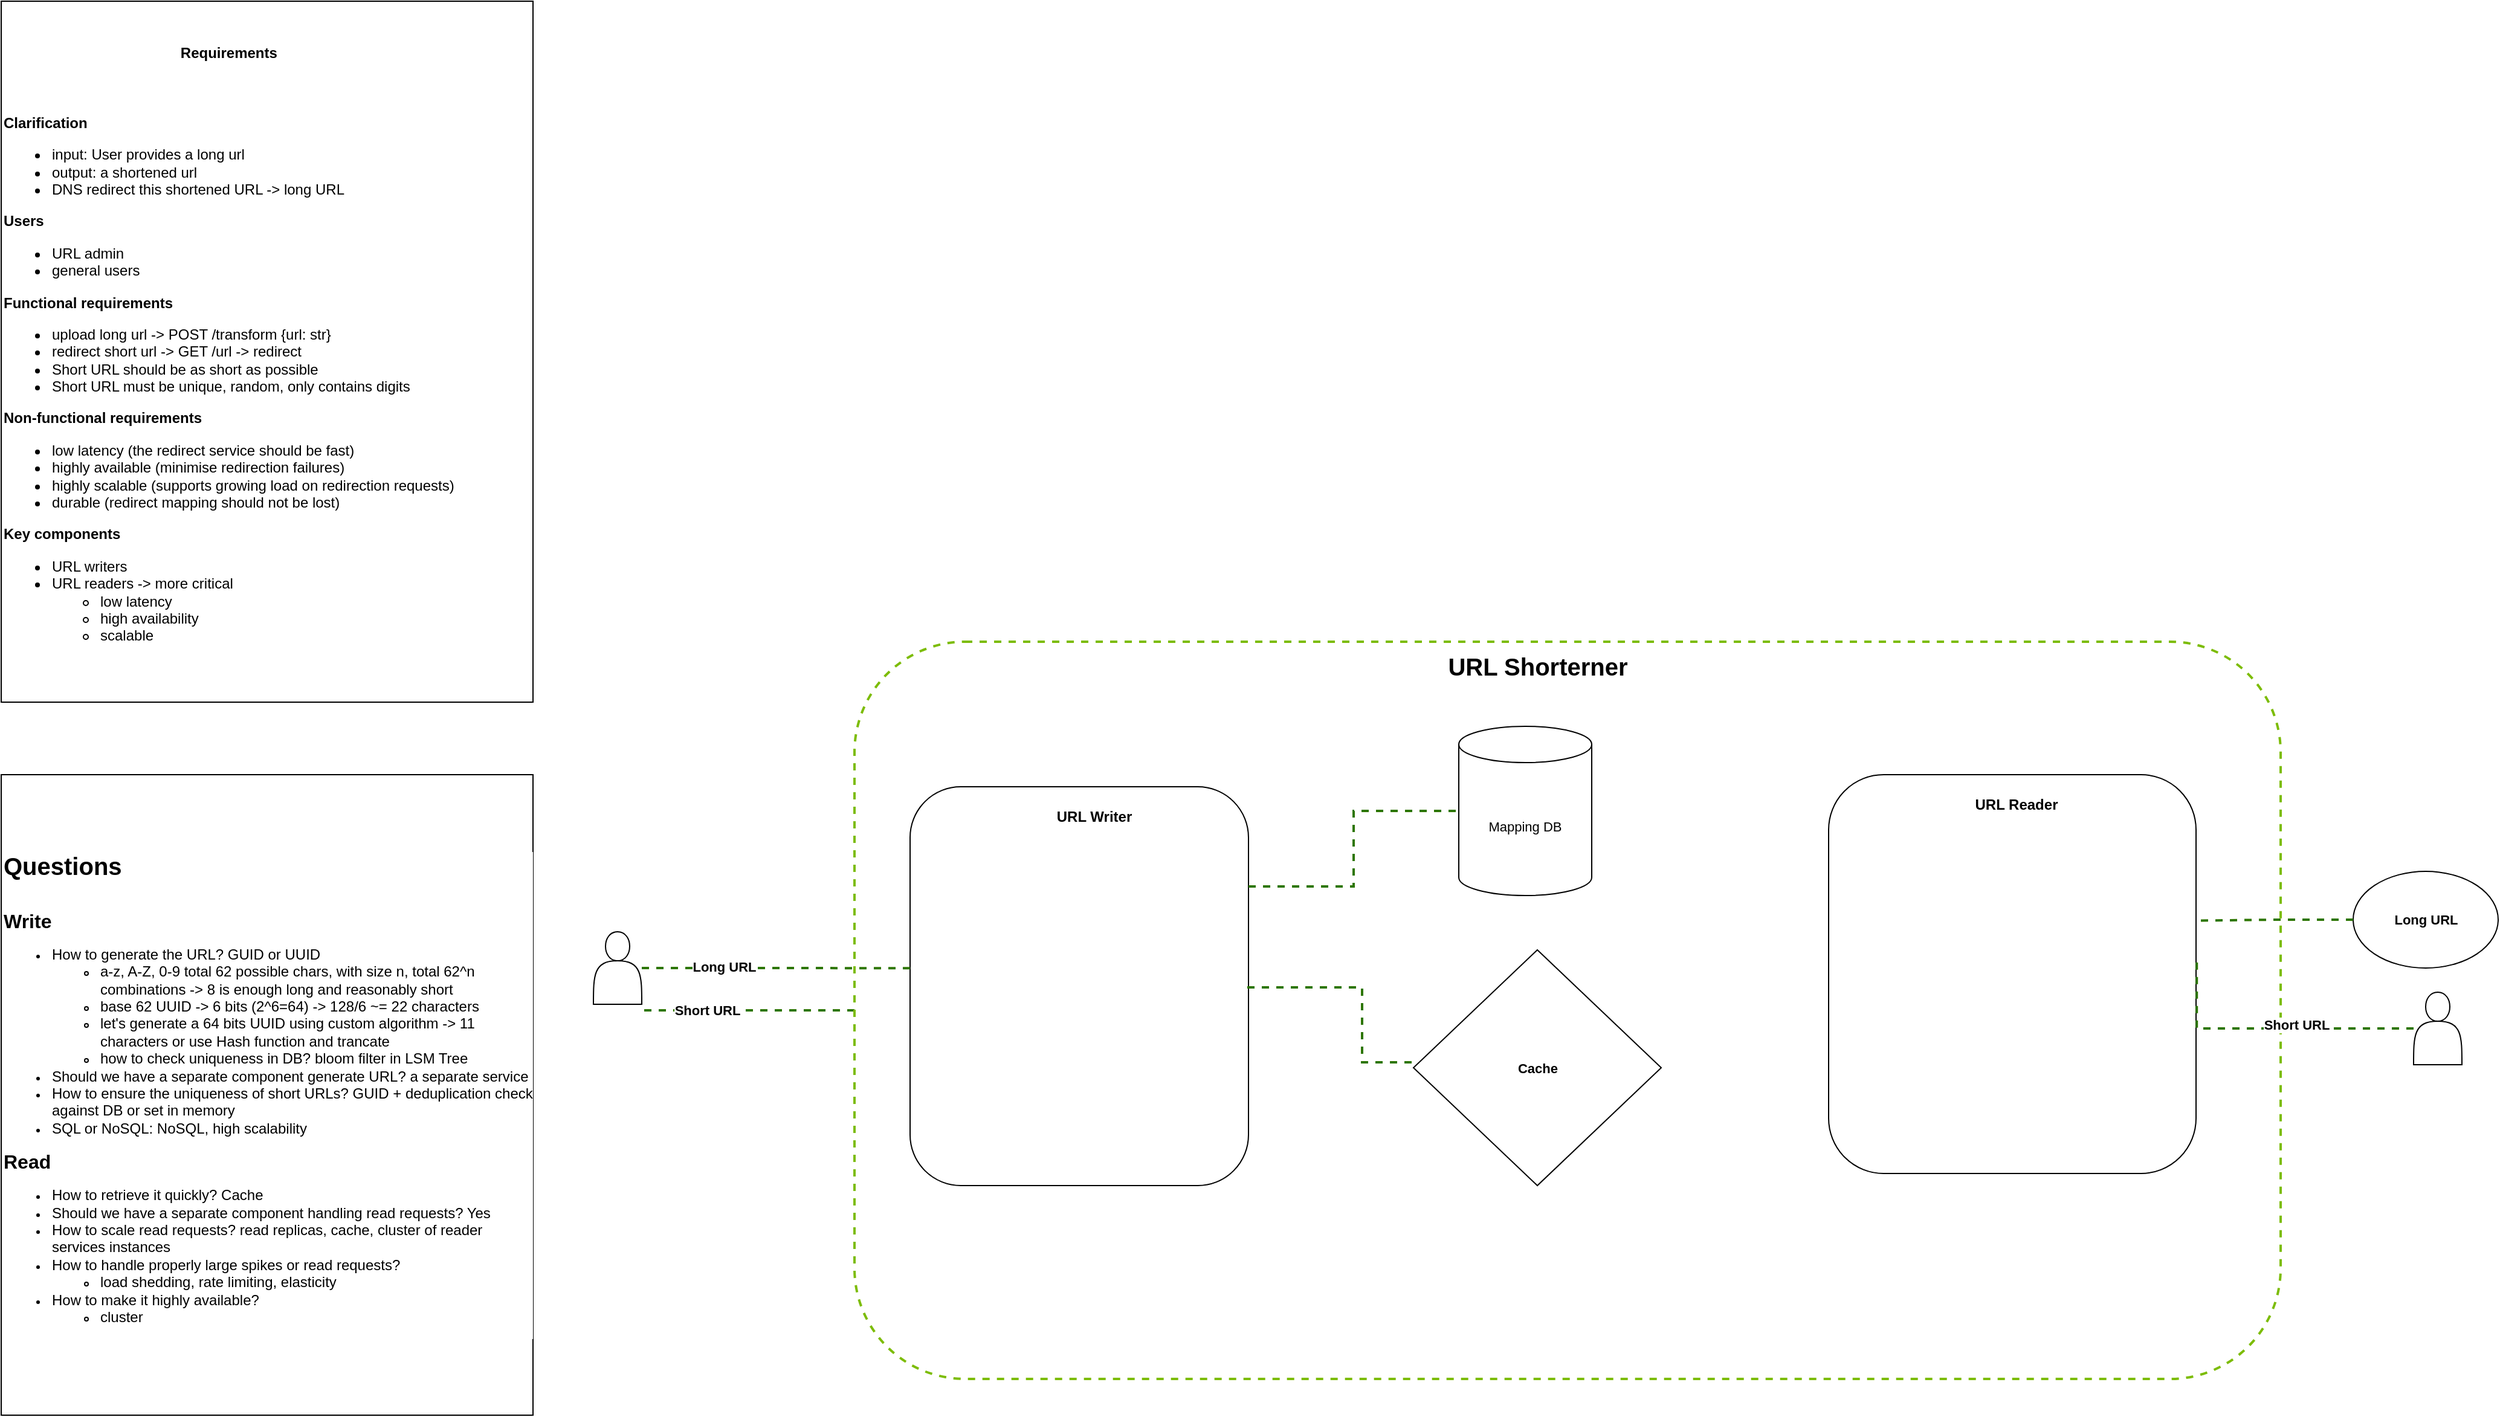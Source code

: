 <mxfile version="24.2.2" type="github">
  <diagram name="Page-1" id="UxfJvk6mQ5cfcSC7xsiu">
    <mxGraphModel dx="1712" dy="2080" grid="1" gridSize="10" guides="1" tooltips="1" connect="1" arrows="1" fold="1" page="1" pageScale="1" pageWidth="827" pageHeight="1169" math="0" shadow="0">
      <root>
        <mxCell id="0" />
        <mxCell id="1" parent="0" />
        <mxCell id="dQUlZCoSTNXBVflXpjU_-1" value="&lt;div style=&quot;text-align: center;&quot;&gt;&lt;b&gt;Requirements&lt;/b&gt;&lt;/div&gt;&lt;b&gt;&lt;div&gt;&lt;b&gt;&lt;br&gt;&lt;/b&gt;&lt;/div&gt;&lt;div&gt;&lt;b&gt;&lt;br&gt;&lt;/b&gt;&lt;/div&gt;&lt;div&gt;&lt;b&gt;&lt;br&gt;&lt;/b&gt;&lt;/div&gt;Clarification&lt;/b&gt;&lt;br&gt;&lt;ul&gt;&lt;li&gt;input: User provides a long url&lt;/li&gt;&lt;li&gt;output: a shortened url&lt;/li&gt;&lt;li&gt;DNS redirect this shortened&amp;nbsp;URL -&amp;gt; long URL&lt;/li&gt;&lt;/ul&gt;&lt;div&gt;&lt;b&gt;Users&lt;/b&gt;&lt;/div&gt;&lt;div&gt;&lt;ul&gt;&lt;li&gt;URL admin&lt;/li&gt;&lt;li&gt;general users&lt;/li&gt;&lt;/ul&gt;&lt;div&gt;&lt;b&gt;Functional requirements&lt;/b&gt;&lt;/div&gt;&lt;/div&gt;&lt;div&gt;&lt;ul&gt;&lt;li&gt;upload long url -&amp;gt; POST /transform {url: str}&lt;/li&gt;&lt;li&gt;redirect short url -&amp;gt; GET /url -&amp;gt; redirect&lt;/li&gt;&lt;li&gt;Short URL should be as short as possible&lt;/li&gt;&lt;li&gt;Short URL must be unique, random, only contains digits&lt;/li&gt;&lt;/ul&gt;&lt;div&gt;&lt;b&gt;Non-functional requirements&lt;/b&gt;&lt;/div&gt;&lt;/div&gt;&lt;div&gt;&lt;ul&gt;&lt;li&gt;low latency (the redirect service should be fast)&lt;/li&gt;&lt;li&gt;highly available (minimise redirection failures)&lt;/li&gt;&lt;li&gt;highly scalable (supports growing load on redirection requests)&lt;/li&gt;&lt;li&gt;durable (redirect mapping should not be lost)&lt;/li&gt;&lt;/ul&gt;&lt;div&gt;&lt;b&gt;Key components&lt;/b&gt;&lt;/div&gt;&lt;/div&gt;&lt;div&gt;&lt;ul&gt;&lt;li&gt;URL writers&lt;/li&gt;&lt;li&gt;URL readers -&amp;gt; more critical&lt;/li&gt;&lt;ul&gt;&lt;li&gt;low latency&lt;/li&gt;&lt;li&gt;high availability&lt;/li&gt;&lt;li&gt;scalable&lt;/li&gt;&lt;/ul&gt;&lt;/ul&gt;&lt;/div&gt;" style="rounded=0;whiteSpace=wrap;html=1;align=left;" vertex="1" parent="1">
          <mxGeometry x="-150" y="-730" width="440" height="580" as="geometry" />
        </mxCell>
        <mxCell id="dQUlZCoSTNXBVflXpjU_-2" style="edgeStyle=orthogonalEdgeStyle;rounded=0;orthogonalLoop=1;jettySize=auto;html=1;exitX=0.5;exitY=1;exitDx=0;exitDy=0;" edge="1" parent="1" source="dQUlZCoSTNXBVflXpjU_-1" target="dQUlZCoSTNXBVflXpjU_-1">
          <mxGeometry relative="1" as="geometry" />
        </mxCell>
        <mxCell id="dQUlZCoSTNXBVflXpjU_-31" value="" style="group" vertex="1" connectable="0" parent="1">
          <mxGeometry x="340" y="-200" width="1576" height="610" as="geometry" />
        </mxCell>
        <mxCell id="dQUlZCoSTNXBVflXpjU_-6" value="" style="group" vertex="1" connectable="0" parent="dQUlZCoSTNXBVflXpjU_-31">
          <mxGeometry x="216" width="1180" height="610" as="geometry" />
        </mxCell>
        <mxCell id="dQUlZCoSTNXBVflXpjU_-28" style="edgeStyle=orthogonalEdgeStyle;rounded=0;orthogonalLoop=1;jettySize=auto;html=1;dashed=1;strokeColor=#2D7600;strokeWidth=2;align=center;verticalAlign=middle;fontFamily=Helvetica;fontSize=11;fontColor=default;labelBackgroundColor=default;endArrow=none;endFill=0;fillColor=#60a917;" edge="1" parent="dQUlZCoSTNXBVflXpjU_-6" source="dQUlZCoSTNXBVflXpjU_-3">
          <mxGeometry relative="1" as="geometry">
            <mxPoint x="-180" y="305" as="targetPoint" />
          </mxGeometry>
        </mxCell>
        <mxCell id="dQUlZCoSTNXBVflXpjU_-29" value="&lt;b&gt;Short URL&lt;/b&gt;" style="edgeLabel;html=1;align=center;verticalAlign=middle;resizable=0;points=[];fontFamily=Helvetica;fontSize=11;fontColor=default;labelBackgroundColor=default;" vertex="1" connectable="0" parent="dQUlZCoSTNXBVflXpjU_-28">
          <mxGeometry x="0.346" y="-1" relative="1" as="geometry">
            <mxPoint x="-1" as="offset" />
          </mxGeometry>
        </mxCell>
        <mxCell id="dQUlZCoSTNXBVflXpjU_-3" value="" style="rounded=1;whiteSpace=wrap;html=1;dashed=1;strokeWidth=2;strokeColor=#7cbc06;" vertex="1" parent="dQUlZCoSTNXBVflXpjU_-6">
          <mxGeometry width="1180" height="610" as="geometry" />
        </mxCell>
        <mxCell id="dQUlZCoSTNXBVflXpjU_-5" value="&lt;b&gt;&lt;font style=&quot;font-size: 20px;&quot;&gt;URL Shorterner&lt;/font&gt;&lt;/b&gt;" style="text;html=1;align=center;verticalAlign=middle;resizable=0;points=[];autosize=1;strokeColor=none;fillColor=none;" vertex="1" parent="dQUlZCoSTNXBVflXpjU_-6">
          <mxGeometry x="480" width="170" height="40" as="geometry" />
        </mxCell>
        <mxCell id="dQUlZCoSTNXBVflXpjU_-8" value="" style="group" vertex="1" connectable="0" parent="dQUlZCoSTNXBVflXpjU_-6">
          <mxGeometry x="46" y="120" width="304" height="330" as="geometry" />
        </mxCell>
        <mxCell id="dQUlZCoSTNXBVflXpjU_-4" value="" style="rounded=1;whiteSpace=wrap;html=1;" vertex="1" parent="dQUlZCoSTNXBVflXpjU_-8">
          <mxGeometry width="280" height="330" as="geometry" />
        </mxCell>
        <mxCell id="dQUlZCoSTNXBVflXpjU_-7" value="&lt;b&gt;URL Writer&lt;/b&gt;" style="text;html=1;align=center;verticalAlign=middle;resizable=0;points=[];autosize=1;strokeColor=none;fillColor=none;" vertex="1" parent="dQUlZCoSTNXBVflXpjU_-8">
          <mxGeometry x="107" y="10" width="90" height="30" as="geometry" />
        </mxCell>
        <mxCell id="dQUlZCoSTNXBVflXpjU_-11" value="" style="group" vertex="1" connectable="0" parent="dQUlZCoSTNXBVflXpjU_-6">
          <mxGeometry x="806" y="110" width="304" height="330" as="geometry" />
        </mxCell>
        <mxCell id="dQUlZCoSTNXBVflXpjU_-9" value="" style="rounded=1;whiteSpace=wrap;html=1;" vertex="1" parent="dQUlZCoSTNXBVflXpjU_-11">
          <mxGeometry width="304" height="330" as="geometry" />
        </mxCell>
        <mxCell id="dQUlZCoSTNXBVflXpjU_-10" value="&lt;b&gt;URL Reader&lt;/b&gt;" style="text;html=1;align=center;verticalAlign=middle;resizable=0;points=[];autosize=1;strokeColor=none;fillColor=none;" vertex="1" parent="dQUlZCoSTNXBVflXpjU_-11">
          <mxGeometry x="110" y="10" width="90" height="30" as="geometry" />
        </mxCell>
        <mxCell id="dQUlZCoSTNXBVflXpjU_-24" value="Mapping DB" style="shape=cylinder3;whiteSpace=wrap;html=1;boundedLbl=1;backgroundOutline=1;size=15;fontFamily=Helvetica;fontSize=11;fontColor=default;labelBackgroundColor=default;" vertex="1" parent="dQUlZCoSTNXBVflXpjU_-6">
          <mxGeometry x="500" y="70" width="110" height="140" as="geometry" />
        </mxCell>
        <mxCell id="dQUlZCoSTNXBVflXpjU_-25" value="&lt;b&gt;Cache&lt;/b&gt;" style="rhombus;whiteSpace=wrap;html=1;fontFamily=Helvetica;fontSize=11;fontColor=default;labelBackgroundColor=default;" vertex="1" parent="dQUlZCoSTNXBVflXpjU_-6">
          <mxGeometry x="462.5" y="255" width="205" height="195" as="geometry" />
        </mxCell>
        <mxCell id="dQUlZCoSTNXBVflXpjU_-26" style="edgeStyle=orthogonalEdgeStyle;rounded=0;orthogonalLoop=1;jettySize=auto;html=1;entryX=0;entryY=0.5;entryDx=0;entryDy=0;dashed=1;strokeColor=#2D7600;strokeWidth=2;align=center;verticalAlign=middle;fontFamily=Helvetica;fontSize=11;fontColor=default;labelBackgroundColor=default;endArrow=none;endFill=0;fillColor=#60a917;" edge="1" parent="dQUlZCoSTNXBVflXpjU_-6" target="dQUlZCoSTNXBVflXpjU_-25">
          <mxGeometry relative="1" as="geometry">
            <mxPoint x="326" y="285" as="sourcePoint" />
            <Array as="points">
              <mxPoint x="326" y="286" />
              <mxPoint x="420" y="286" />
              <mxPoint x="420" y="348" />
            </Array>
          </mxGeometry>
        </mxCell>
        <mxCell id="dQUlZCoSTNXBVflXpjU_-27" style="edgeStyle=orthogonalEdgeStyle;rounded=0;orthogonalLoop=1;jettySize=auto;html=1;exitX=1;exitY=0.25;exitDx=0;exitDy=0;entryX=0;entryY=0.5;entryDx=0;entryDy=0;entryPerimeter=0;dashed=1;strokeColor=#2D7600;strokeWidth=2;align=center;verticalAlign=middle;fontFamily=Helvetica;fontSize=11;fontColor=default;labelBackgroundColor=default;endArrow=none;endFill=0;fillColor=#60a917;" edge="1" parent="dQUlZCoSTNXBVflXpjU_-6" source="dQUlZCoSTNXBVflXpjU_-4" target="dQUlZCoSTNXBVflXpjU_-24">
          <mxGeometry relative="1" as="geometry" />
        </mxCell>
        <mxCell id="dQUlZCoSTNXBVflXpjU_-12" value="" style="shape=actor;whiteSpace=wrap;html=1;" vertex="1" parent="dQUlZCoSTNXBVflXpjU_-31">
          <mxGeometry y="240" width="40" height="60" as="geometry" />
        </mxCell>
        <mxCell id="dQUlZCoSTNXBVflXpjU_-13" style="edgeStyle=orthogonalEdgeStyle;rounded=0;orthogonalLoop=1;jettySize=auto;html=1;entryX=0.013;entryY=0.455;entryDx=0;entryDy=0;entryPerimeter=0;dashed=1;strokeWidth=2;fillColor=#60a917;strokeColor=#2D7600;endArrow=none;endFill=0;" edge="1" parent="dQUlZCoSTNXBVflXpjU_-31" source="dQUlZCoSTNXBVflXpjU_-12" target="dQUlZCoSTNXBVflXpjU_-4">
          <mxGeometry relative="1" as="geometry" />
        </mxCell>
        <mxCell id="dQUlZCoSTNXBVflXpjU_-14" value="&lt;b&gt;Long URL&lt;/b&gt;" style="edgeLabel;html=1;align=center;verticalAlign=middle;resizable=0;points=[];fontFamily=Helvetica;fontSize=11;fontColor=default;labelBackgroundColor=default;" vertex="1" connectable="0" parent="dQUlZCoSTNXBVflXpjU_-13">
          <mxGeometry x="-0.384" y="1" relative="1" as="geometry">
            <mxPoint x="-2" as="offset" />
          </mxGeometry>
        </mxCell>
        <mxCell id="dQUlZCoSTNXBVflXpjU_-15" value="" style="shape=actor;whiteSpace=wrap;html=1;" vertex="1" parent="dQUlZCoSTNXBVflXpjU_-31">
          <mxGeometry x="1506" y="290" width="40" height="60" as="geometry" />
        </mxCell>
        <mxCell id="dQUlZCoSTNXBVflXpjU_-16" style="edgeStyle=orthogonalEdgeStyle;rounded=0;orthogonalLoop=1;jettySize=auto;html=1;entryX=1.002;entryY=0.457;entryDx=0;entryDy=0;entryPerimeter=0;dashed=1;strokeColor=#2D7600;strokeWidth=2;align=center;verticalAlign=middle;fontFamily=Helvetica;fontSize=11;fontColor=default;labelBackgroundColor=default;endArrow=none;fillColor=#60a917;endFill=0;" edge="1" parent="dQUlZCoSTNXBVflXpjU_-31" source="dQUlZCoSTNXBVflXpjU_-15" target="dQUlZCoSTNXBVflXpjU_-9">
          <mxGeometry relative="1" as="geometry">
            <Array as="points">
              <mxPoint x="1327" y="320" />
            </Array>
          </mxGeometry>
        </mxCell>
        <mxCell id="dQUlZCoSTNXBVflXpjU_-17" value="&lt;b&gt;Short URL&lt;/b&gt;" style="edgeLabel;html=1;align=center;verticalAlign=middle;resizable=0;points=[];fontFamily=Helvetica;fontSize=11;fontColor=default;labelBackgroundColor=default;" vertex="1" connectable="0" parent="dQUlZCoSTNXBVflXpjU_-16">
          <mxGeometry x="-0.183" y="-3" relative="1" as="geometry">
            <mxPoint as="offset" />
          </mxGeometry>
        </mxCell>
        <mxCell id="dQUlZCoSTNXBVflXpjU_-21" value="" style="group" vertex="1" connectable="0" parent="dQUlZCoSTNXBVflXpjU_-31">
          <mxGeometry x="1456" y="190" width="120" height="80" as="geometry" />
        </mxCell>
        <mxCell id="dQUlZCoSTNXBVflXpjU_-19" value="" style="ellipse;whiteSpace=wrap;html=1;fontFamily=Helvetica;fontSize=11;fontColor=default;labelBackgroundColor=default;" vertex="1" parent="dQUlZCoSTNXBVflXpjU_-21">
          <mxGeometry width="120" height="80" as="geometry" />
        </mxCell>
        <mxCell id="dQUlZCoSTNXBVflXpjU_-20" value="&lt;b&gt;Long URL&lt;/b&gt;" style="text;html=1;align=center;verticalAlign=middle;resizable=0;points=[];autosize=1;strokeColor=none;fillColor=none;fontFamily=Helvetica;fontSize=11;fontColor=default;labelBackgroundColor=default;" vertex="1" parent="dQUlZCoSTNXBVflXpjU_-21">
          <mxGeometry x="20" y="25" width="80" height="30" as="geometry" />
        </mxCell>
        <mxCell id="dQUlZCoSTNXBVflXpjU_-23" style="edgeStyle=orthogonalEdgeStyle;rounded=0;orthogonalLoop=1;jettySize=auto;html=1;entryX=0.998;entryY=0.366;entryDx=0;entryDy=0;entryPerimeter=0;dashed=1;strokeColor=#2D7600;strokeWidth=2;align=center;verticalAlign=middle;fontFamily=Helvetica;fontSize=11;fontColor=default;labelBackgroundColor=default;endArrow=none;endFill=0;fillColor=#60a917;" edge="1" parent="dQUlZCoSTNXBVflXpjU_-31" source="dQUlZCoSTNXBVflXpjU_-19" target="dQUlZCoSTNXBVflXpjU_-9">
          <mxGeometry relative="1" as="geometry" />
        </mxCell>
        <mxCell id="dQUlZCoSTNXBVflXpjU_-32" value="&lt;div style=&quot;&quot;&gt;&lt;b&gt;&lt;font style=&quot;font-size: 20px;&quot;&gt;Questions&lt;/font&gt;&lt;/b&gt;&lt;/div&gt;&lt;b style=&quot;&quot;&gt;&lt;font style=&quot;&quot;&gt;&lt;div style=&quot;font-size: 20px;&quot;&gt;&lt;b style=&quot;&quot;&gt;&lt;font style=&quot;font-size: 20px;&quot;&gt;&lt;br&gt;&lt;/font&gt;&lt;/b&gt;&lt;/div&gt;&lt;font style=&quot;font-size: 16px;&quot;&gt;Write&lt;/font&gt;&lt;br&gt;&lt;/font&gt;&lt;/b&gt;&lt;div&gt;&lt;ul&gt;&lt;li&gt;&lt;font style=&quot;font-size: 12px;&quot;&gt;How to generate the URL? GUID or UUID&lt;/font&gt;&lt;/li&gt;&lt;ul&gt;&lt;li&gt;&lt;font style=&quot;font-size: 12px;&quot;&gt;a-z, A-Z, 0-9 total 62 possible chars, with size n, total 62^n combinations -&amp;gt; 8 is enough long and reasonably short&lt;/font&gt;&lt;/li&gt;&lt;li&gt;&lt;font style=&quot;font-size: 12px;&quot;&gt;base 62 UUID -&amp;gt; 6 bits (2^6=64) -&amp;gt; 128/6 ~= 22 characters&lt;/font&gt;&lt;/li&gt;&lt;li&gt;&lt;font style=&quot;font-size: 12px;&quot;&gt;let&#39;s generate a 64 bits UUID using custom algorithm -&amp;gt; 11 characters or use Hash function and trancate&lt;/font&gt;&lt;/li&gt;&lt;li&gt;&lt;font style=&quot;font-size: 12px;&quot;&gt;how to check uniqueness in DB? bloom filter in LSM Tree&lt;/font&gt;&lt;/li&gt;&lt;/ul&gt;&lt;li&gt;&lt;font style=&quot;font-size: 12px;&quot;&gt;Should we have a separate component generate URL? a separate service&lt;/font&gt;&lt;/li&gt;&lt;li&gt;&lt;span style=&quot;font-size: 12px;&quot;&gt;How to ensure the uniqueness of short URLs? GUID + deduplication check against DB or set in memory&lt;/span&gt;&lt;/li&gt;&lt;li&gt;&lt;span style=&quot;font-size: 12px;&quot;&gt;SQL or NoSQL: NoSQL, high scalability&lt;/span&gt;&lt;/li&gt;&lt;/ul&gt;&lt;div&gt;&lt;b style=&quot;&quot;&gt;&lt;font style=&quot;font-size: 16px;&quot;&gt;Read&lt;/font&gt;&lt;/b&gt;&lt;/div&gt;&lt;/div&gt;&lt;div&gt;&lt;ul&gt;&lt;li&gt;&lt;font style=&quot;font-size: 12px;&quot;&gt;How to retrieve it quickly? Cache&lt;/font&gt;&lt;/li&gt;&lt;li&gt;&lt;font style=&quot;font-size: 12px;&quot;&gt;Should we have a separate component handling read requests? Yes&lt;/font&gt;&lt;/li&gt;&lt;li&gt;&lt;font style=&quot;font-size: 12px;&quot;&gt;How to scale read requests? read replicas, cache, cluster of reader services instances&lt;/font&gt;&lt;/li&gt;&lt;li&gt;&lt;font style=&quot;font-size: 12px;&quot;&gt;How to handle properly large spikes or read requests?&lt;/font&gt;&lt;/li&gt;&lt;ul&gt;&lt;li&gt;&lt;font style=&quot;font-size: 12px;&quot;&gt;load shedding, rate limiting, elasticity&lt;/font&gt;&lt;/li&gt;&lt;/ul&gt;&lt;li&gt;&lt;font style=&quot;font-size: 12px;&quot;&gt;How to make it highly available?&lt;/font&gt;&lt;/li&gt;&lt;ul&gt;&lt;li&gt;&lt;font style=&quot;font-size: 12px;&quot;&gt;cluster&lt;/font&gt;&lt;/li&gt;&lt;/ul&gt;&lt;/ul&gt;&lt;/div&gt;" style="rounded=0;whiteSpace=wrap;html=1;fontFamily=Helvetica;fontSize=11;fontColor=default;labelBackgroundColor=default;align=left;" vertex="1" parent="1">
          <mxGeometry x="-150" y="-90" width="440" height="530" as="geometry" />
        </mxCell>
      </root>
    </mxGraphModel>
  </diagram>
</mxfile>
